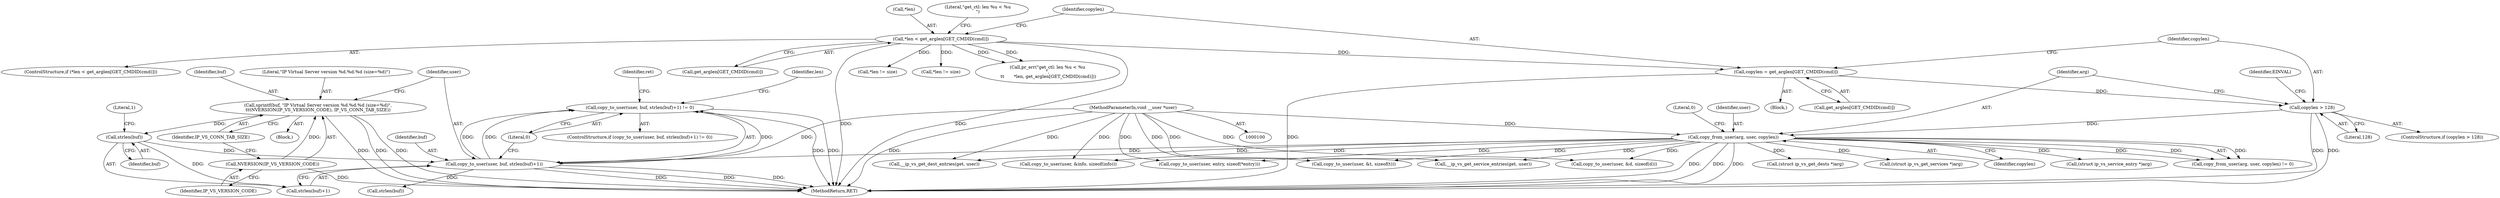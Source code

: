digraph "0_linux_04bcef2a83f40c6db24222b27a52892cba39dffb@API" {
"1000193" [label="(Call,copy_to_user(user, buf, strlen(buf)+1) != 0)"];
"1000194" [label="(Call,copy_to_user(user, buf, strlen(buf)+1))"];
"1000165" [label="(Call,copy_from_user(arg, user, copylen))"];
"1000103" [label="(MethodParameterIn,void __user *user)"];
"1000157" [label="(Call,copylen > 128)"];
"1000150" [label="(Call,copylen = get_arglen[GET_CMDID(cmd)])"];
"1000131" [label="(Call,*len < get_arglen[GET_CMDID(cmd)])"];
"1000198" [label="(Call,strlen(buf))"];
"1000186" [label="(Call,sprintf(buf, \"IP Virtual Server version %d.%d.%d (size=%d)\",\n\t\t\tNVERSION(IP_VS_VERSION_CODE), IP_VS_CONN_TAB_SIZE))"];
"1000189" [label="(Call,NVERSION(IP_VS_VERSION_CODE))"];
"1000365" [label="(Call,(struct ip_vs_get_dests *)arg)"];
"1000150" [label="(Call,copylen = get_arglen[GET_CMDID(cmd)])"];
"1000198" [label="(Call,strlen(buf))"];
"1000167" [label="(Identifier,user)"];
"1000131" [label="(Call,*len < get_arglen[GET_CMDID(cmd)])"];
"1000287" [label="(Call,__ip_vs_get_service_entries(get, user))"];
"1000195" [label="(Identifier,user)"];
"1000204" [label="(Identifier,ret)"];
"1000254" [label="(Call,(struct ip_vs_get_services *)arg)"];
"1000139" [label="(Call,pr_err(\"get_ctl: len %u < %u\n\",\n \t\t       *len, get_arglen[GET_CMDID(cmd)]))"];
"1000105" [label="(Block,)"];
"1000186" [label="(Call,sprintf(buf, \"IP Virtual Server version %d.%d.%d (size=%d)\",\n\t\t\tNVERSION(IP_VS_VERSION_CODE), IP_VS_CONN_TAB_SIZE))"];
"1000196" [label="(Identifier,buf)"];
"1000199" [label="(Identifier,buf)"];
"1000188" [label="(Literal,\"IP Virtual Server version %d.%d.%d (size=%d)\")"];
"1000192" [label="(ControlStructure,if (copy_to_user(user, buf, strlen(buf)+1) != 0))"];
"1000520" [label="(MethodReturn,RET)"];
"1000201" [label="(Literal,0)"];
"1000165" [label="(Call,copy_from_user(arg, user, copylen))"];
"1000197" [label="(Call,strlen(buf)+1)"];
"1000210" [label="(Identifier,len)"];
"1000410" [label="(Call,copy_to_user(user, &t, sizeof(t)))"];
"1000189" [label="(Call,NVERSION(IP_VS_VERSION_CODE))"];
"1000212" [label="(Call,strlen(buf))"];
"1000184" [label="(Block,)"];
"1000156" [label="(ControlStructure,if (copylen > 128))"];
"1000193" [label="(Call,copy_to_user(user, buf, strlen(buf)+1) != 0)"];
"1000130" [label="(ControlStructure,if (*len < get_arglen[GET_CMDID(cmd)]))"];
"1000157" [label="(Call,copylen > 128)"];
"1000497" [label="(Call,copy_to_user(user, &d, sizeof(d)))"];
"1000158" [label="(Identifier,copylen)"];
"1000166" [label="(Identifier,arg)"];
"1000134" [label="(Call,get_arglen[GET_CMDID(cmd)])"];
"1000236" [label="(Call,copy_to_user(user, &info, sizeof(info)))"];
"1000140" [label="(Literal,\"get_ctl: len %u < %u\n\")"];
"1000191" [label="(Identifier,IP_VS_CONN_TAB_SIZE)"];
"1000187" [label="(Identifier,buf)"];
"1000159" [label="(Literal,128)"];
"1000152" [label="(Call,get_arglen[GET_CMDID(cmd)])"];
"1000151" [label="(Identifier,copylen)"];
"1000270" [label="(Call,*len != size)"];
"1000162" [label="(Identifier,EINVAL)"];
"1000168" [label="(Identifier,copylen)"];
"1000190" [label="(Identifier,IP_VS_VERSION_CODE)"];
"1000340" [label="(Call,copy_to_user(user, entry, sizeof(*entry)))"];
"1000298" [label="(Call,(struct ip_vs_service_entry *)arg)"];
"1000381" [label="(Call,*len != size)"];
"1000164" [label="(Call,copy_from_user(arg, user, copylen) != 0)"];
"1000169" [label="(Literal,0)"];
"1000398" [label="(Call,__ip_vs_get_dest_entries(get, user))"];
"1000103" [label="(MethodParameterIn,void __user *user)"];
"1000200" [label="(Literal,1)"];
"1000194" [label="(Call,copy_to_user(user, buf, strlen(buf)+1))"];
"1000132" [label="(Call,*len)"];
"1000193" -> "1000192"  [label="AST: "];
"1000193" -> "1000201"  [label="CFG: "];
"1000194" -> "1000193"  [label="AST: "];
"1000201" -> "1000193"  [label="AST: "];
"1000204" -> "1000193"  [label="CFG: "];
"1000210" -> "1000193"  [label="CFG: "];
"1000193" -> "1000520"  [label="DDG: "];
"1000193" -> "1000520"  [label="DDG: "];
"1000194" -> "1000193"  [label="DDG: "];
"1000194" -> "1000193"  [label="DDG: "];
"1000194" -> "1000193"  [label="DDG: "];
"1000194" -> "1000197"  [label="CFG: "];
"1000195" -> "1000194"  [label="AST: "];
"1000196" -> "1000194"  [label="AST: "];
"1000197" -> "1000194"  [label="AST: "];
"1000201" -> "1000194"  [label="CFG: "];
"1000194" -> "1000520"  [label="DDG: "];
"1000194" -> "1000520"  [label="DDG: "];
"1000194" -> "1000520"  [label="DDG: "];
"1000165" -> "1000194"  [label="DDG: "];
"1000103" -> "1000194"  [label="DDG: "];
"1000198" -> "1000194"  [label="DDG: "];
"1000194" -> "1000212"  [label="DDG: "];
"1000165" -> "1000164"  [label="AST: "];
"1000165" -> "1000168"  [label="CFG: "];
"1000166" -> "1000165"  [label="AST: "];
"1000167" -> "1000165"  [label="AST: "];
"1000168" -> "1000165"  [label="AST: "];
"1000169" -> "1000165"  [label="CFG: "];
"1000165" -> "1000520"  [label="DDG: "];
"1000165" -> "1000520"  [label="DDG: "];
"1000165" -> "1000520"  [label="DDG: "];
"1000165" -> "1000164"  [label="DDG: "];
"1000165" -> "1000164"  [label="DDG: "];
"1000165" -> "1000164"  [label="DDG: "];
"1000103" -> "1000165"  [label="DDG: "];
"1000157" -> "1000165"  [label="DDG: "];
"1000165" -> "1000236"  [label="DDG: "];
"1000165" -> "1000254"  [label="DDG: "];
"1000165" -> "1000287"  [label="DDG: "];
"1000165" -> "1000298"  [label="DDG: "];
"1000165" -> "1000340"  [label="DDG: "];
"1000165" -> "1000365"  [label="DDG: "];
"1000165" -> "1000398"  [label="DDG: "];
"1000165" -> "1000410"  [label="DDG: "];
"1000165" -> "1000497"  [label="DDG: "];
"1000103" -> "1000100"  [label="AST: "];
"1000103" -> "1000520"  [label="DDG: "];
"1000103" -> "1000236"  [label="DDG: "];
"1000103" -> "1000287"  [label="DDG: "];
"1000103" -> "1000340"  [label="DDG: "];
"1000103" -> "1000398"  [label="DDG: "];
"1000103" -> "1000410"  [label="DDG: "];
"1000103" -> "1000497"  [label="DDG: "];
"1000157" -> "1000156"  [label="AST: "];
"1000157" -> "1000159"  [label="CFG: "];
"1000158" -> "1000157"  [label="AST: "];
"1000159" -> "1000157"  [label="AST: "];
"1000162" -> "1000157"  [label="CFG: "];
"1000166" -> "1000157"  [label="CFG: "];
"1000157" -> "1000520"  [label="DDG: "];
"1000157" -> "1000520"  [label="DDG: "];
"1000150" -> "1000157"  [label="DDG: "];
"1000150" -> "1000105"  [label="AST: "];
"1000150" -> "1000152"  [label="CFG: "];
"1000151" -> "1000150"  [label="AST: "];
"1000152" -> "1000150"  [label="AST: "];
"1000158" -> "1000150"  [label="CFG: "];
"1000150" -> "1000520"  [label="DDG: "];
"1000131" -> "1000150"  [label="DDG: "];
"1000131" -> "1000130"  [label="AST: "];
"1000131" -> "1000134"  [label="CFG: "];
"1000132" -> "1000131"  [label="AST: "];
"1000134" -> "1000131"  [label="AST: "];
"1000140" -> "1000131"  [label="CFG: "];
"1000151" -> "1000131"  [label="CFG: "];
"1000131" -> "1000520"  [label="DDG: "];
"1000131" -> "1000520"  [label="DDG: "];
"1000131" -> "1000139"  [label="DDG: "];
"1000131" -> "1000139"  [label="DDG: "];
"1000131" -> "1000270"  [label="DDG: "];
"1000131" -> "1000381"  [label="DDG: "];
"1000198" -> "1000197"  [label="AST: "];
"1000198" -> "1000199"  [label="CFG: "];
"1000199" -> "1000198"  [label="AST: "];
"1000200" -> "1000198"  [label="CFG: "];
"1000198" -> "1000197"  [label="DDG: "];
"1000186" -> "1000198"  [label="DDG: "];
"1000186" -> "1000184"  [label="AST: "];
"1000186" -> "1000191"  [label="CFG: "];
"1000187" -> "1000186"  [label="AST: "];
"1000188" -> "1000186"  [label="AST: "];
"1000189" -> "1000186"  [label="AST: "];
"1000191" -> "1000186"  [label="AST: "];
"1000195" -> "1000186"  [label="CFG: "];
"1000186" -> "1000520"  [label="DDG: "];
"1000186" -> "1000520"  [label="DDG: "];
"1000186" -> "1000520"  [label="DDG: "];
"1000189" -> "1000186"  [label="DDG: "];
"1000189" -> "1000190"  [label="CFG: "];
"1000190" -> "1000189"  [label="AST: "];
"1000191" -> "1000189"  [label="CFG: "];
"1000189" -> "1000520"  [label="DDG: "];
}
